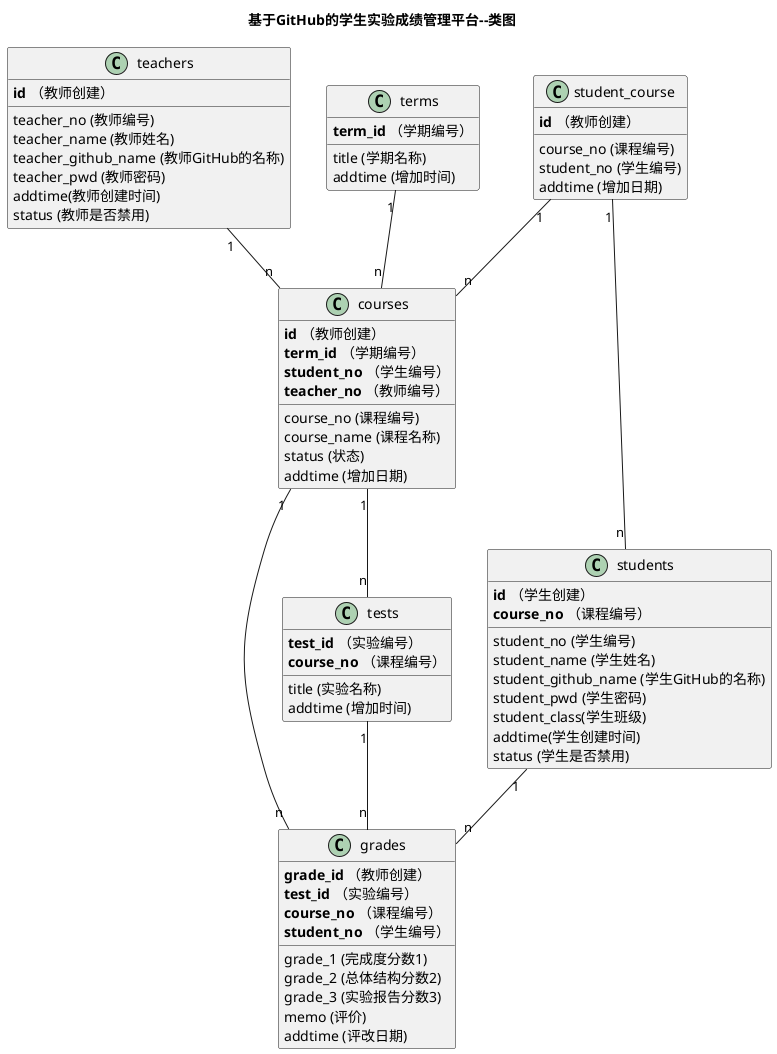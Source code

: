 
@startuml
title 基于GitHub的学生实验成绩管理平台--类图
class teachers {
    <b>id</b> （教师创建）
    teacher_no (教师编号)
    teacher_name (教师姓名)
    teacher_github_name (教师GitHub的名称)
    teacher_pwd (教师密码)
    addtime(教师创建时间)
    status (教师是否禁用)
}
class student_course {
    <b>id</b> （教师创建）
    course_no (课程编号)
    student_no (学生编号)
    addtime (增加日期)
}

class students {
    <b>id</b> （学生创建）
    <b>course_no</b> （课程编号）
    student_no (学生编号)
    student_name (学生姓名)
    student_github_name (学生GitHub的名称)
    student_pwd (学生密码)
    student_class(学生班级)
    addtime(学生创建时间)
    status (学生是否禁用)
    
}
class courses {
    <b>id</b> （教师创建）
    course_no (课程编号)
    course_name (课程名称)
    status (状态)
    addtime (增加日期)
    <b>term_id</b> （学期编号）
    <b>student_no</b> （学生编号）
    <b>teacher_no</b> （教师编号）
}

class grades {
    <b>grade_id</b> （教师创建）
    grade_1 (完成度分数1)
    grade_2 (总体结构分数2)
    grade_3 (实验报告分数3)
    memo (评价)
    addtime (评改日期)
    <b>test_id</b> （实验编号）
    <b>course_no</b> （课程编号）
    <b>student_no</b> （学生编号）
}

class tests {
    <b>test_id</b> （实验编号）
    title (实验名称)
    addtime (增加时间)
    <b>course_no</b> （课程编号）
}

class terms {
    <b>term_id</b> （学期编号）
    title (学期名称)
    addtime (增加时间)
}

students "1" -- "n"  grades
tests "1" -- "n"  grades
courses "1" -- "n"  grades
student_course "1" -- "n" students
student_course "1" -- "n" courses 
terms "1" -- "n" courses 
teachers "1" -- "n" courses 
courses "1" -- "n"  tests
@enduml
